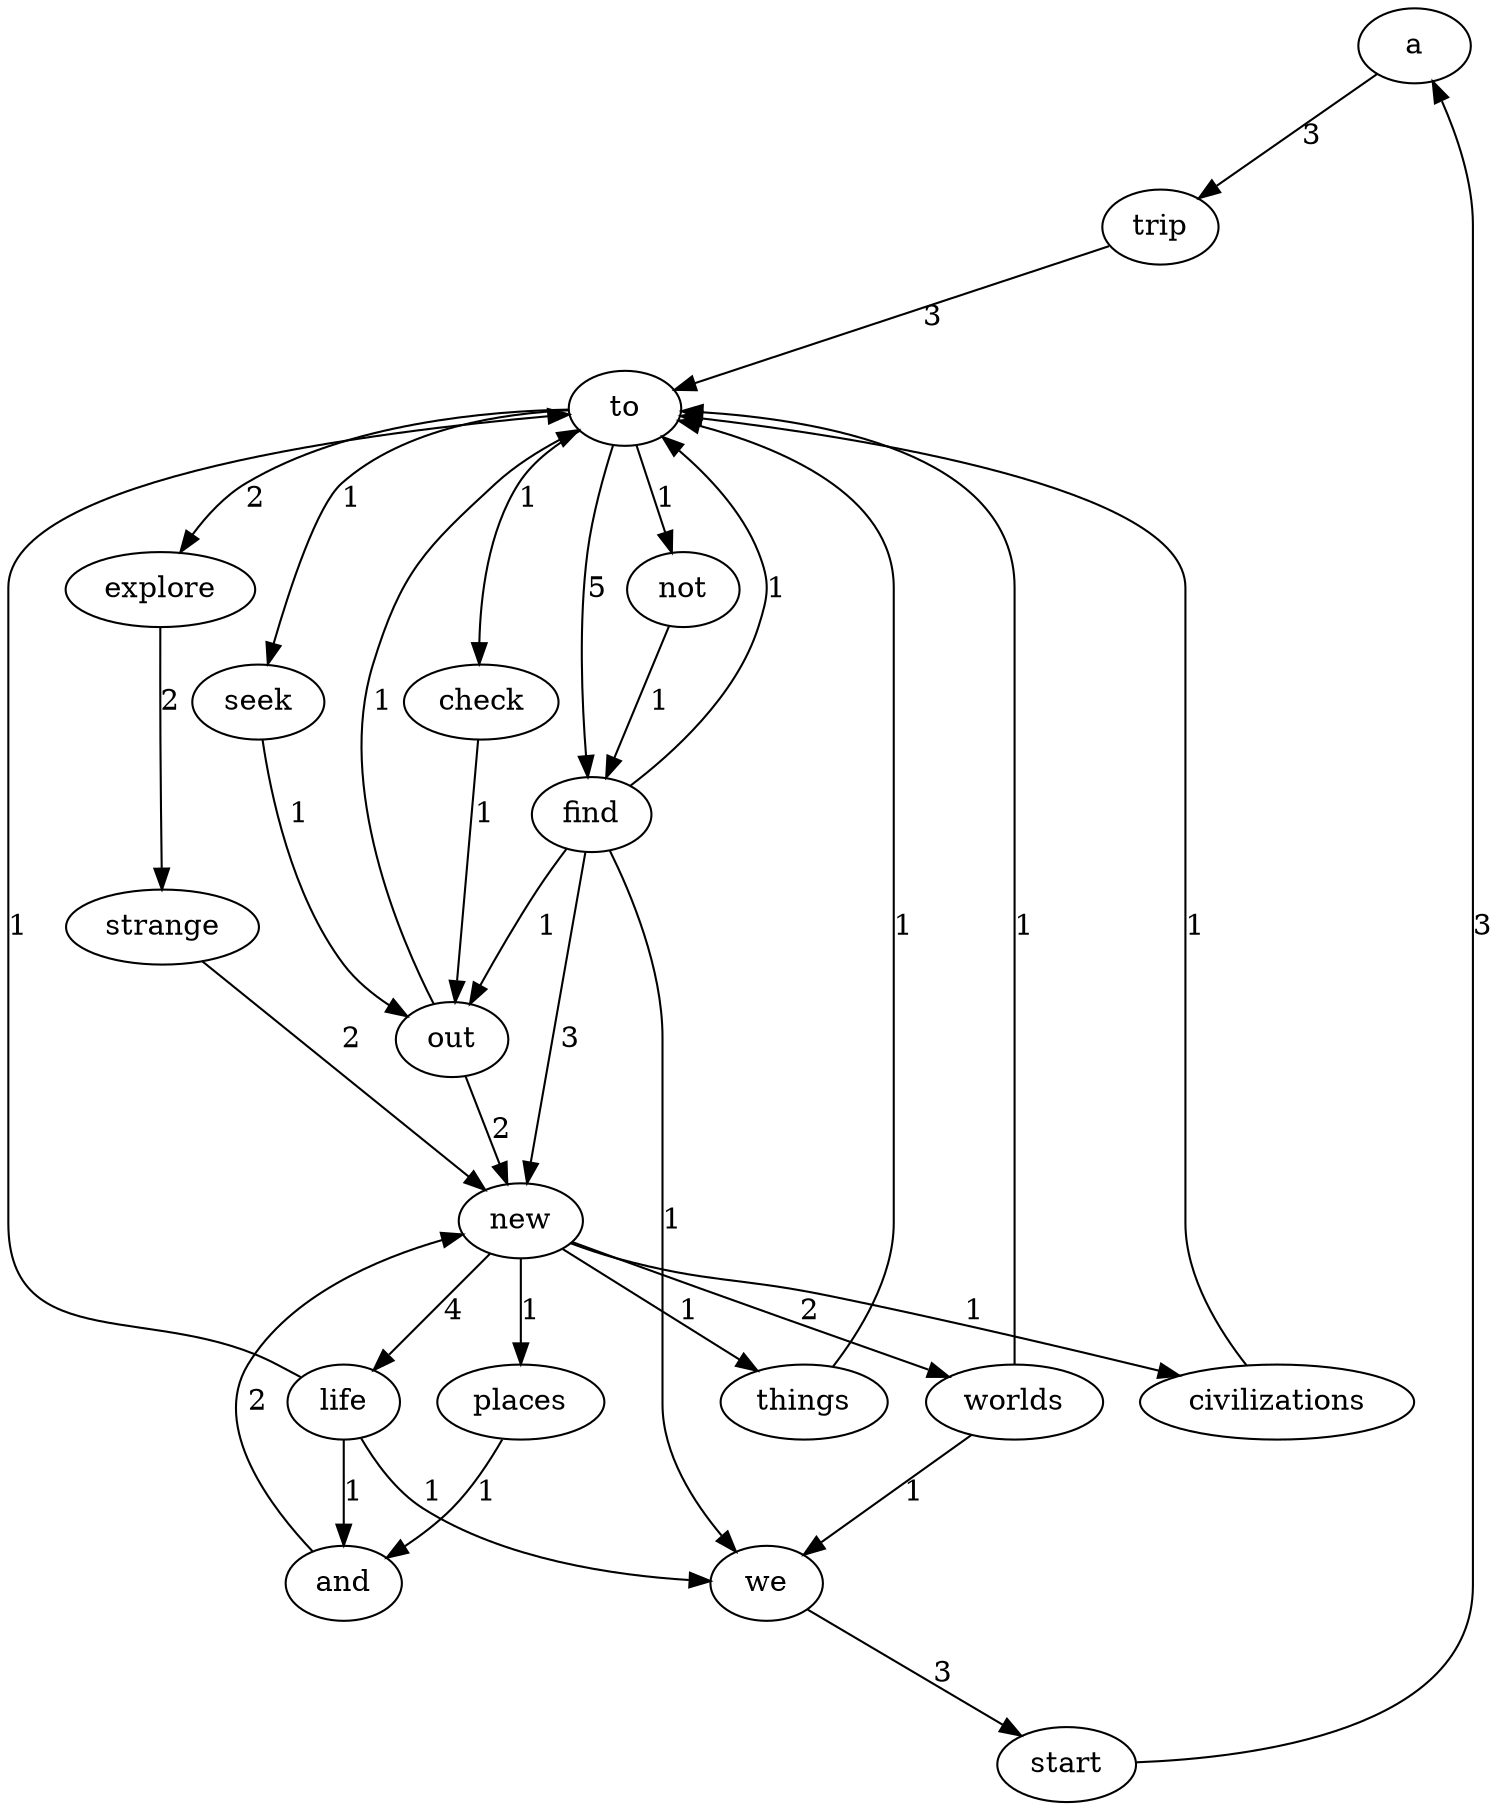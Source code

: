 digraph G {
	"a" -> "trip" [label="3"];
	"seek" -> "out" [label="1"];
	"worlds" -> "to" [label="1"];
	"worlds" -> "we" [label="1"];
	"check" -> "out" [label="1"];
	"explore" -> "strange" [label="2"];
	"life" -> "and" [label="1"];
	"life" -> "to" [label="1"];
	"life" -> "we" [label="1"];
	"strange" -> "new" [label="2"];
	"start" -> "a" [label="3"];
	"out" -> "new" [label="2"];
	"out" -> "to" [label="1"];
	"we" -> "start" [label="3"];
	"trip" -> "to" [label="3"];
	"not" -> "find" [label="1"];
	"places" -> "and" [label="1"];
	"find" -> "out" [label="1"];
	"find" -> "we" [label="1"];
	"find" -> "new" [label="3"];
	"find" -> "to" [label="1"];
	"and" -> "new" [label="2"];
	"things" -> "to" [label="1"];
	"to" -> "explore" [label="2"];
	"to" -> "seek" [label="1"];
	"to" -> "find" [label="5"];
	"to" -> "not" [label="1"];
	"to" -> "check" [label="1"];
	"new" -> "worlds" [label="2"];
	"new" -> "life" [label="4"];
	"new" -> "civilizations" [label="1"];
	"new" -> "places" [label="1"];
	"new" -> "things" [label="1"];
	"civilizations" -> "to" [label="1"];
}